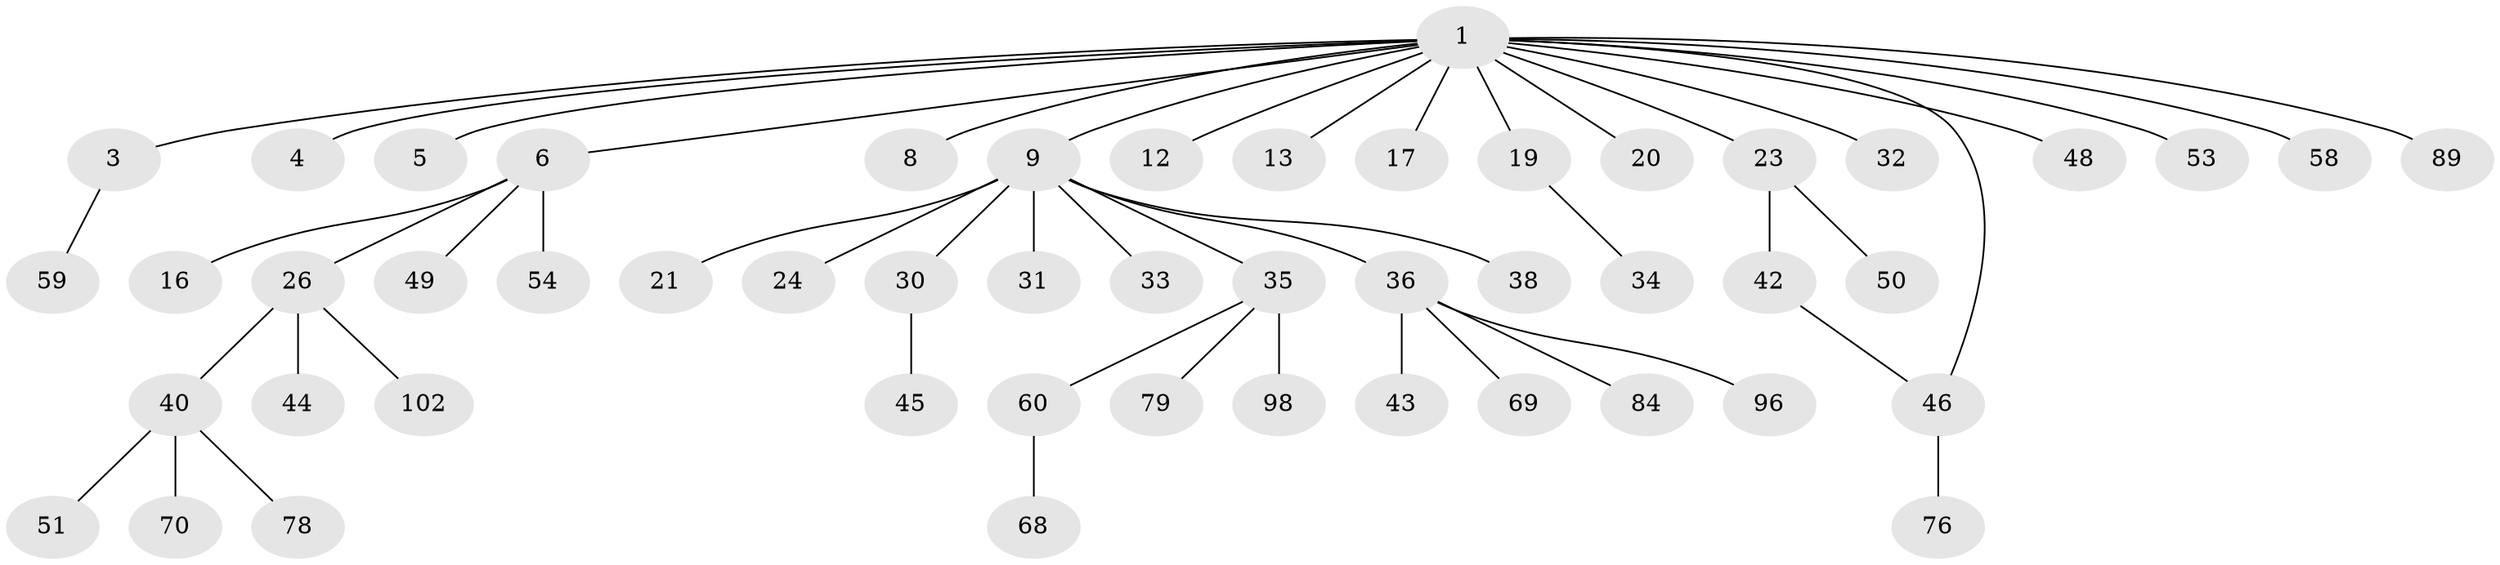 // original degree distribution, {2: 0.18446601941747573, 18: 0.009708737864077669, 1: 0.6213592233009708, 10: 0.009708737864077669, 3: 0.08737864077669903, 13: 0.009708737864077669, 4: 0.05825242718446602, 7: 0.009708737864077669, 5: 0.009708737864077669}
// Generated by graph-tools (version 1.1) at 2025/14/03/09/25 04:14:32]
// undirected, 51 vertices, 51 edges
graph export_dot {
graph [start="1"]
  node [color=gray90,style=filled];
  1 [super="+2"];
  3;
  4;
  5;
  6 [super="+7"];
  8 [super="+92+28"];
  9 [super="+25+11+97+61+37"];
  12 [super="+14"];
  13 [super="+72"];
  16;
  17 [super="+18+22"];
  19 [super="+66"];
  20;
  21 [super="+52"];
  23 [super="+41+27"];
  24 [super="+86"];
  26 [super="+39+55+91"];
  30 [super="+100"];
  31;
  32 [super="+57"];
  33 [super="+82+64+56"];
  34 [super="+85"];
  35;
  36;
  38;
  40;
  42 [super="+75"];
  43;
  44 [super="+101"];
  45;
  46 [super="+47"];
  48;
  49;
  50 [super="+74+88+81"];
  51;
  53;
  54;
  58;
  59;
  60;
  68;
  69;
  70;
  76;
  78;
  79;
  84;
  89;
  96;
  98;
  102;
  1 -- 6;
  1 -- 3;
  1 -- 4;
  1 -- 5;
  1 -- 8;
  1 -- 9;
  1 -- 12;
  1 -- 13;
  1 -- 17;
  1 -- 19;
  1 -- 20;
  1 -- 23;
  1 -- 89;
  1 -- 32;
  1 -- 46;
  1 -- 48;
  1 -- 53;
  1 -- 58;
  3 -- 59;
  6 -- 16;
  6 -- 49;
  6 -- 54;
  6 -- 26;
  9 -- 21;
  9 -- 24;
  9 -- 30;
  9 -- 31;
  9 -- 35;
  9 -- 36;
  9 -- 38;
  9 -- 33;
  19 -- 34;
  23 -- 50;
  23 -- 42;
  26 -- 40;
  26 -- 44;
  26 -- 102;
  30 -- 45;
  35 -- 60;
  35 -- 79;
  35 -- 98;
  36 -- 43;
  36 -- 69;
  36 -- 84;
  36 -- 96;
  40 -- 51;
  40 -- 70;
  40 -- 78;
  42 -- 46;
  46 -- 76;
  60 -- 68;
}

